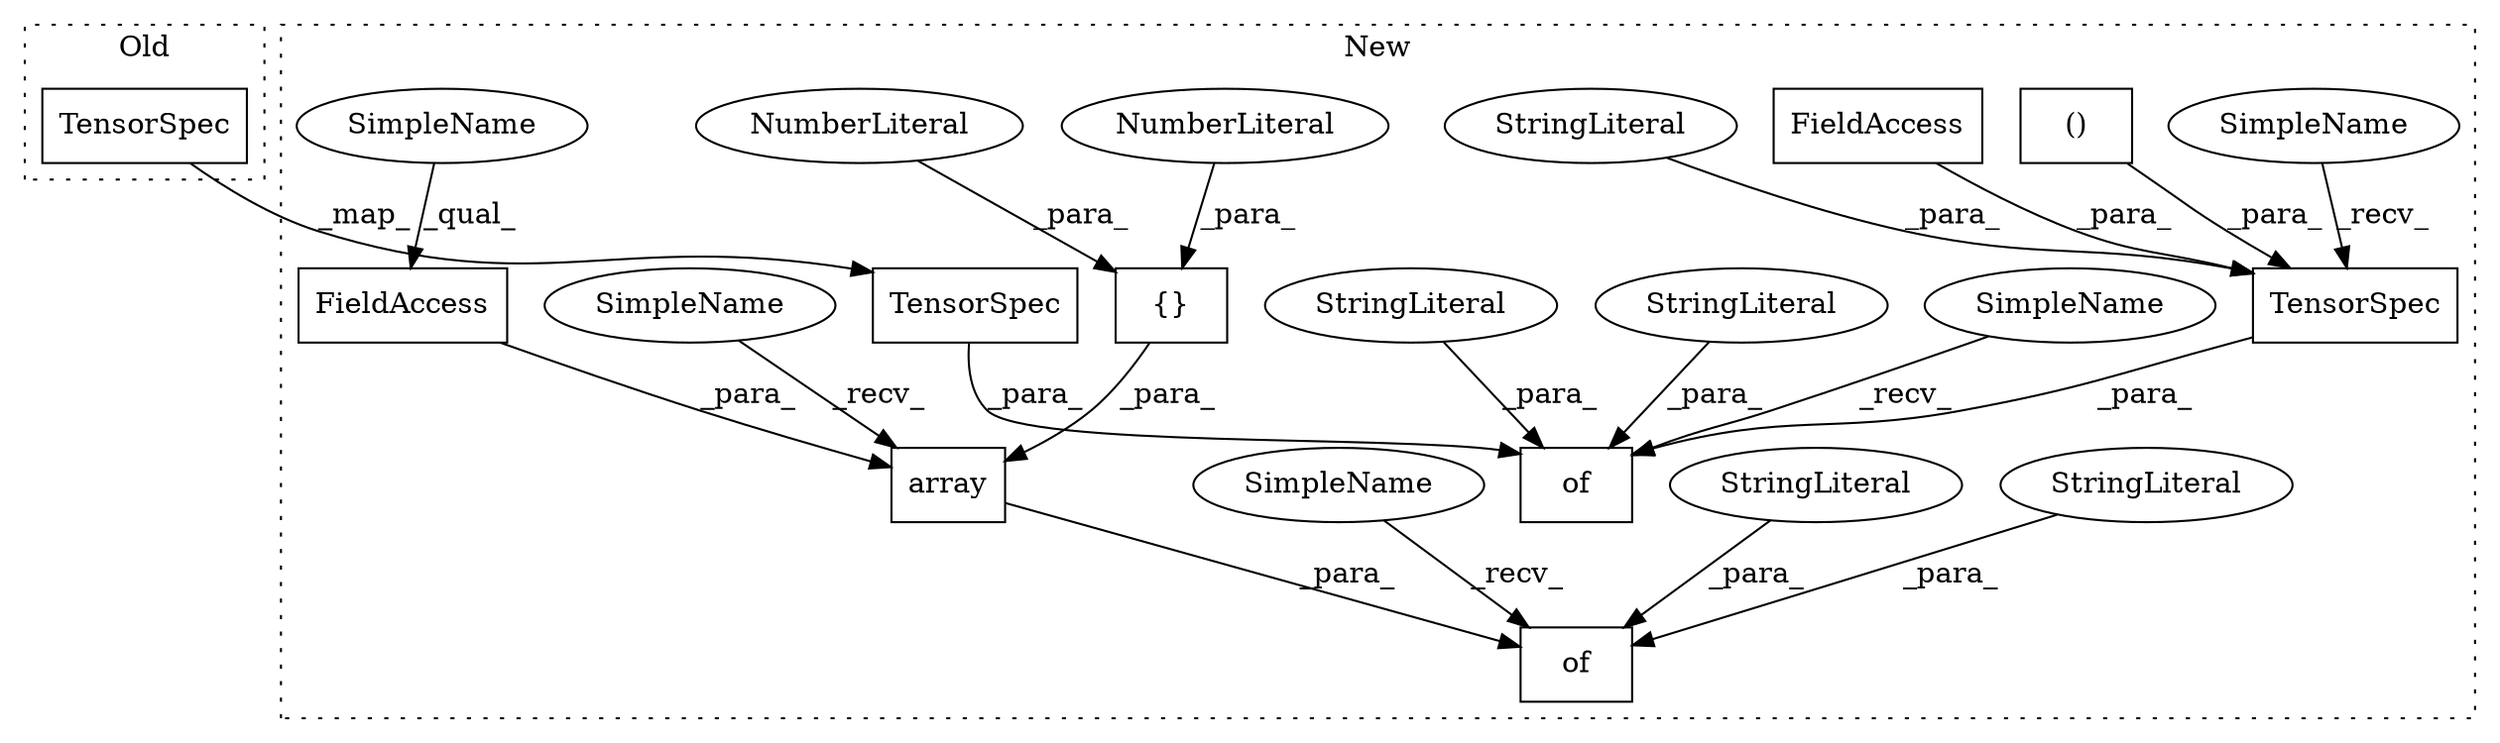 digraph G {
subgraph cluster0 {
1 [label="TensorSpec" a="32" s="22320,22390" l="16,1" shape="box"];
label = "Old";
style="dotted";
}
subgraph cluster1 {
2 [label="TensorSpec" a="32" s="25484,25564" l="16,1" shape="box"];
3 [label="of" a="32" s="25460,25676" l="3,1" shape="box"];
4 [label="StringLiteral" a="45" s="25463" l="8" shape="ellipse"];
5 [label="of" a="32" s="26823,26943" l="3,1" shape="box"];
6 [label="{}" a="4" s="26919,26927" l="1,1" shape="box"];
7 [label="StringLiteral" a="45" s="26883" l="12" shape="ellipse"];
8 [label="TensorSpec" a="32" s="25591,25675" l="16,1" shape="box"];
9 [label="()" a="106" s="25607" l="35" shape="box"];
10 [label="FieldAccess" a="22" s="25644" l="18" shape="box"];
11 [label="StringLiteral" a="45" s="26826" l="8" shape="ellipse"];
12 [label="StringLiteral" a="45" s="25566" l="12" shape="ellipse"];
13 [label="NumberLiteral" a="34" s="26920" l="3" shape="ellipse"];
14 [label="NumberLiteral" a="34" s="26924" l="3" shape="ellipse"];
15 [label="array" a="32" s="26902,26942" l="6,1" shape="box"];
16 [label="FieldAccess" a="22" s="26929" l="13" shape="box"];
17 [label="StringLiteral" a="45" s="25663" l="12" shape="ellipse"];
18 [label="SimpleName" a="42" s="25579" l="11" shape="ellipse"];
19 [label="SimpleName" a="42" s="26896" l="5" shape="ellipse"];
20 [label="SimpleName" a="42" s="26929" l="5" shape="ellipse"];
21 [label="SimpleName" a="42" s="26819" l="3" shape="ellipse"];
22 [label="SimpleName" a="42" s="25456" l="3" shape="ellipse"];
label = "New";
style="dotted";
}
1 -> 2 [label="_map_"];
2 -> 3 [label="_para_"];
4 -> 3 [label="_para_"];
6 -> 15 [label="_para_"];
7 -> 5 [label="_para_"];
8 -> 3 [label="_para_"];
9 -> 8 [label="_para_"];
10 -> 8 [label="_para_"];
11 -> 5 [label="_para_"];
12 -> 3 [label="_para_"];
13 -> 6 [label="_para_"];
14 -> 6 [label="_para_"];
15 -> 5 [label="_para_"];
16 -> 15 [label="_para_"];
17 -> 8 [label="_para_"];
18 -> 8 [label="_recv_"];
19 -> 15 [label="_recv_"];
20 -> 16 [label="_qual_"];
21 -> 5 [label="_recv_"];
22 -> 3 [label="_recv_"];
}